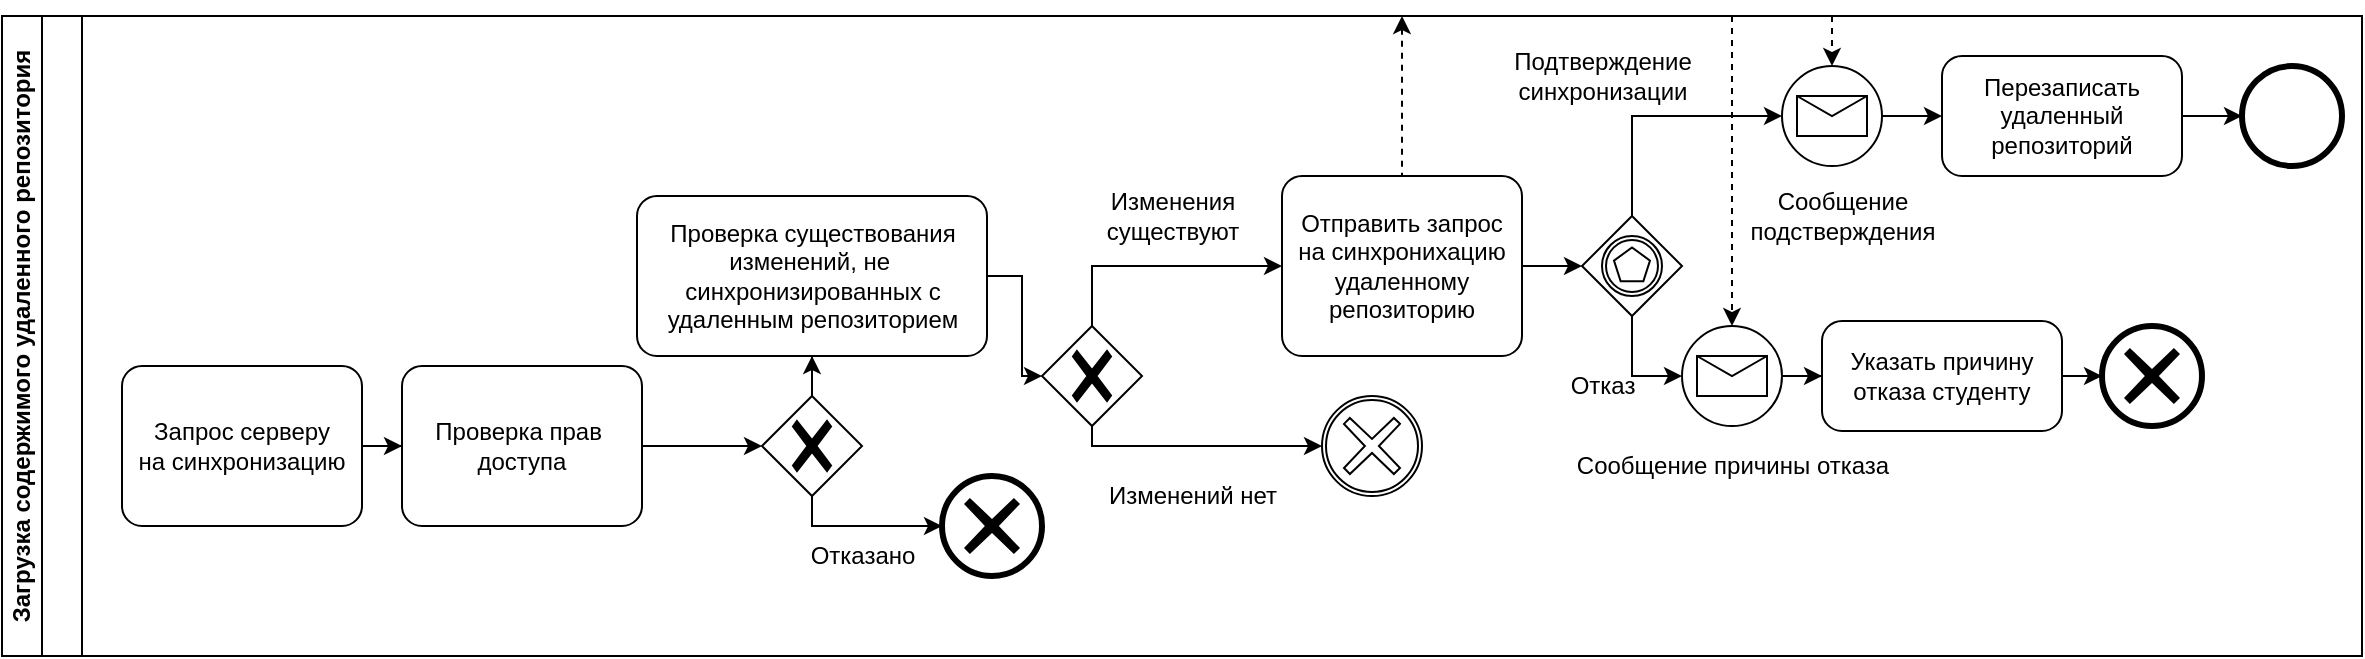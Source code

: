 <mxfile version="24.6.4" type="device">
  <diagram name="Страница — 1" id="T83xzV8yWxuntDXLBeNQ">
    <mxGraphModel dx="1364" dy="843" grid="1" gridSize="10" guides="1" tooltips="1" connect="1" arrows="1" fold="1" page="1" pageScale="1" pageWidth="1027" pageHeight="1169" math="0" shadow="0">
      <root>
        <mxCell id="0" />
        <mxCell id="1" parent="0" />
        <mxCell id="o3Q_CnFmKM4m5-AXHLZn-1" value="Загрузка содержимого удаленного репозитория" style="swimlane;html=1;childLayout=stackLayout;resizeParent=1;resizeParentMax=0;horizontal=0;startSize=20;horizontalStack=0;whiteSpace=wrap;" vertex="1" parent="1">
          <mxGeometry x="170" y="80" width="1180" height="320" as="geometry" />
        </mxCell>
        <mxCell id="o3Q_CnFmKM4m5-AXHLZn-2" value="" style="swimlane;html=1;startSize=20;horizontal=0;" vertex="1" parent="o3Q_CnFmKM4m5-AXHLZn-1">
          <mxGeometry x="20" width="1160" height="320" as="geometry" />
        </mxCell>
        <mxCell id="o3Q_CnFmKM4m5-AXHLZn-3" value="" style="points=[[0.25,0.25,0],[0.5,0,0],[0.75,0.25,0],[1,0.5,0],[0.75,0.75,0],[0.5,1,0],[0.25,0.75,0],[0,0.5,0]];shape=mxgraph.bpmn.gateway2;html=1;verticalLabelPosition=bottom;labelBackgroundColor=#ffffff;verticalAlign=top;align=center;perimeter=rhombusPerimeter;outlineConnect=0;outline=none;symbol=none;gwType=exclusive;" vertex="1" parent="o3Q_CnFmKM4m5-AXHLZn-2">
          <mxGeometry x="360" y="190" width="50" height="50" as="geometry" />
        </mxCell>
        <mxCell id="o3Q_CnFmKM4m5-AXHLZn-4" value="" style="points=[[0.145,0.145,0],[0.5,0,0],[0.855,0.145,0],[1,0.5,0],[0.855,0.855,0],[0.5,1,0],[0.145,0.855,0],[0,0.5,0]];shape=mxgraph.bpmn.event;html=1;verticalLabelPosition=bottom;labelBackgroundColor=#ffffff;verticalAlign=top;align=center;perimeter=ellipsePerimeter;outlineConnect=0;aspect=fixed;outline=end;symbol=cancel;" vertex="1" parent="o3Q_CnFmKM4m5-AXHLZn-2">
          <mxGeometry x="450" y="230" width="50" height="50" as="geometry" />
        </mxCell>
        <mxCell id="o3Q_CnFmKM4m5-AXHLZn-5" style="edgeStyle=orthogonalEdgeStyle;rounded=0;orthogonalLoop=1;jettySize=auto;html=1;entryX=0;entryY=0.5;entryDx=0;entryDy=0;entryPerimeter=0;" edge="1" parent="o3Q_CnFmKM4m5-AXHLZn-2" source="o3Q_CnFmKM4m5-AXHLZn-3" target="o3Q_CnFmKM4m5-AXHLZn-4">
          <mxGeometry relative="1" as="geometry">
            <Array as="points">
              <mxPoint x="385" y="255" />
            </Array>
          </mxGeometry>
        </mxCell>
        <mxCell id="o3Q_CnFmKM4m5-AXHLZn-6" value="Отказано" style="text;html=1;align=center;verticalAlign=middle;resizable=0;points=[];autosize=1;strokeColor=none;fillColor=none;" vertex="1" parent="o3Q_CnFmKM4m5-AXHLZn-2">
          <mxGeometry x="370" y="255" width="80" height="30" as="geometry" />
        </mxCell>
        <mxCell id="o3Q_CnFmKM4m5-AXHLZn-7" style="edgeStyle=orthogonalEdgeStyle;rounded=0;orthogonalLoop=1;jettySize=auto;html=1;entryX=0;entryY=0.5;entryDx=0;entryDy=0;entryPerimeter=0;" edge="1" parent="o3Q_CnFmKM4m5-AXHLZn-2" source="o3Q_CnFmKM4m5-AXHLZn-8" target="o3Q_CnFmKM4m5-AXHLZn-22">
          <mxGeometry relative="1" as="geometry">
            <mxPoint x="650" y="120" as="targetPoint" />
            <Array as="points">
              <mxPoint x="525" y="125" />
            </Array>
          </mxGeometry>
        </mxCell>
        <mxCell id="o3Q_CnFmKM4m5-AXHLZn-8" value="" style="points=[[0.25,0.25,0],[0.5,0,0],[0.75,0.25,0],[1,0.5,0],[0.75,0.75,0],[0.5,1,0],[0.25,0.75,0],[0,0.5,0]];shape=mxgraph.bpmn.gateway2;html=1;verticalLabelPosition=bottom;labelBackgroundColor=#ffffff;verticalAlign=top;align=center;perimeter=rhombusPerimeter;outlineConnect=0;outline=none;symbol=none;gwType=exclusive;" vertex="1" parent="o3Q_CnFmKM4m5-AXHLZn-2">
          <mxGeometry x="500" y="155" width="50" height="50" as="geometry" />
        </mxCell>
        <mxCell id="o3Q_CnFmKM4m5-AXHLZn-9" style="edgeStyle=orthogonalEdgeStyle;rounded=0;orthogonalLoop=1;jettySize=auto;html=1;" edge="1" parent="o3Q_CnFmKM4m5-AXHLZn-2" source="o3Q_CnFmKM4m5-AXHLZn-8">
          <mxGeometry relative="1" as="geometry">
            <mxPoint x="640" y="215" as="targetPoint" />
            <Array as="points">
              <mxPoint x="525" y="215" />
            </Array>
          </mxGeometry>
        </mxCell>
        <mxCell id="o3Q_CnFmKM4m5-AXHLZn-10" value="&lt;span style=&quot;text-wrap: nowrap;&quot;&gt;Запрос серверу&lt;/span&gt;&lt;br style=&quot;text-wrap: nowrap;&quot;&gt;&lt;span style=&quot;text-wrap: nowrap;&quot;&gt;на синхронизацию&lt;/span&gt;" style="points=[[0.25,0,0],[0.5,0,0],[0.75,0,0],[1,0.25,0],[1,0.5,0],[1,0.75,0],[0.75,1,0],[0.5,1,0],[0.25,1,0],[0,0.75,0],[0,0.5,0],[0,0.25,0]];shape=mxgraph.bpmn.task;whiteSpace=wrap;rectStyle=rounded;size=10;html=1;container=1;expand=0;collapsible=0;taskMarker=abstract;" vertex="1" parent="o3Q_CnFmKM4m5-AXHLZn-2">
          <mxGeometry x="40" y="175" width="120" height="80" as="geometry" />
        </mxCell>
        <mxCell id="o3Q_CnFmKM4m5-AXHLZn-11" value="&lt;span style=&quot;text-wrap: nowrap;&quot;&gt;Проверка прав&amp;nbsp;&lt;/span&gt;&lt;div&gt;&lt;span style=&quot;text-wrap: nowrap;&quot;&gt;доступа&lt;/span&gt;&lt;/div&gt;" style="points=[[0.25,0,0],[0.5,0,0],[0.75,0,0],[1,0.25,0],[1,0.5,0],[1,0.75,0],[0.75,1,0],[0.5,1,0],[0.25,1,0],[0,0.75,0],[0,0.5,0],[0,0.25,0]];shape=mxgraph.bpmn.task;whiteSpace=wrap;rectStyle=rounded;size=10;html=1;container=1;expand=0;collapsible=0;taskMarker=abstract;" vertex="1" parent="o3Q_CnFmKM4m5-AXHLZn-2">
          <mxGeometry x="180" y="175" width="120" height="80" as="geometry" />
        </mxCell>
        <mxCell id="o3Q_CnFmKM4m5-AXHLZn-12" value="&lt;span style=&quot;text-wrap: nowrap;&quot;&gt;Проверка существования&lt;/span&gt;&lt;div&gt;&lt;span style=&quot;background-color: initial; text-wrap: nowrap;&quot;&gt;изменений,&amp;nbsp;&lt;/span&gt;&lt;span style=&quot;background-color: initial; text-wrap: nowrap;&quot;&gt;не&amp;nbsp;&lt;/span&gt;&lt;div&gt;&lt;span style=&quot;text-wrap: nowrap;&quot;&gt;синхронизированных с&lt;/span&gt;&lt;br style=&quot;text-wrap: nowrap;&quot;&gt;&lt;span style=&quot;text-wrap: nowrap;&quot;&gt;удаленным репозиторием&lt;/span&gt;&lt;/div&gt;&lt;/div&gt;" style="points=[[0.25,0,0],[0.5,0,0],[0.75,0,0],[1,0.25,0],[1,0.5,0],[1,0.75,0],[0.75,1,0],[0.5,1,0],[0.25,1,0],[0,0.75,0],[0,0.5,0],[0,0.25,0]];shape=mxgraph.bpmn.task;whiteSpace=wrap;rectStyle=rounded;size=10;html=1;container=1;expand=0;collapsible=0;taskMarker=abstract;" vertex="1" parent="o3Q_CnFmKM4m5-AXHLZn-2">
          <mxGeometry x="297.5" y="90" width="175" height="80" as="geometry" />
        </mxCell>
        <mxCell id="o3Q_CnFmKM4m5-AXHLZn-13" style="edgeStyle=orthogonalEdgeStyle;rounded=0;orthogonalLoop=1;jettySize=auto;html=1;entryX=0;entryY=0.5;entryDx=0;entryDy=0;entryPerimeter=0;" edge="1" parent="o3Q_CnFmKM4m5-AXHLZn-2" source="o3Q_CnFmKM4m5-AXHLZn-11" target="o3Q_CnFmKM4m5-AXHLZn-3">
          <mxGeometry relative="1" as="geometry" />
        </mxCell>
        <mxCell id="o3Q_CnFmKM4m5-AXHLZn-14" style="edgeStyle=orthogonalEdgeStyle;rounded=0;orthogonalLoop=1;jettySize=auto;html=1;entryX=0.5;entryY=1;entryDx=0;entryDy=0;entryPerimeter=0;" edge="1" parent="o3Q_CnFmKM4m5-AXHLZn-2" source="o3Q_CnFmKM4m5-AXHLZn-3" target="o3Q_CnFmKM4m5-AXHLZn-12">
          <mxGeometry relative="1" as="geometry" />
        </mxCell>
        <mxCell id="o3Q_CnFmKM4m5-AXHLZn-15" style="edgeStyle=orthogonalEdgeStyle;rounded=0;orthogonalLoop=1;jettySize=auto;html=1;entryX=0;entryY=0.5;entryDx=0;entryDy=0;entryPerimeter=0;" edge="1" parent="o3Q_CnFmKM4m5-AXHLZn-2" source="o3Q_CnFmKM4m5-AXHLZn-12" target="o3Q_CnFmKM4m5-AXHLZn-8">
          <mxGeometry relative="1" as="geometry">
            <Array as="points">
              <mxPoint x="490" y="130" />
              <mxPoint x="490" y="180" />
            </Array>
          </mxGeometry>
        </mxCell>
        <mxCell id="o3Q_CnFmKM4m5-AXHLZn-16" value="Изменения&lt;div&gt;существуют&lt;/div&gt;" style="text;html=1;align=center;verticalAlign=middle;resizable=0;points=[];autosize=1;strokeColor=none;fillColor=none;" vertex="1" parent="o3Q_CnFmKM4m5-AXHLZn-2">
          <mxGeometry x="520" y="80" width="90" height="40" as="geometry" />
        </mxCell>
        <mxCell id="o3Q_CnFmKM4m5-AXHLZn-17" value="Изменений нет" style="text;html=1;align=center;verticalAlign=middle;resizable=0;points=[];autosize=1;strokeColor=none;fillColor=none;" vertex="1" parent="o3Q_CnFmKM4m5-AXHLZn-2">
          <mxGeometry x="520" y="225" width="110" height="30" as="geometry" />
        </mxCell>
        <mxCell id="o3Q_CnFmKM4m5-AXHLZn-18" style="edgeStyle=orthogonalEdgeStyle;rounded=0;orthogonalLoop=1;jettySize=auto;html=1;entryX=0;entryY=0.5;entryDx=0;entryDy=0;entryPerimeter=0;" edge="1" parent="o3Q_CnFmKM4m5-AXHLZn-2" source="o3Q_CnFmKM4m5-AXHLZn-10" target="o3Q_CnFmKM4m5-AXHLZn-11">
          <mxGeometry relative="1" as="geometry" />
        </mxCell>
        <mxCell id="o3Q_CnFmKM4m5-AXHLZn-27" value="" style="points=[[0.145,0.145,0],[0.5,0,0],[0.855,0.145,0],[1,0.5,0],[0.855,0.855,0],[0.5,1,0],[0.145,0.855,0],[0,0.5,0]];shape=mxgraph.bpmn.event;html=1;verticalLabelPosition=bottom;labelBackgroundColor=#ffffff;verticalAlign=top;align=center;perimeter=ellipsePerimeter;outlineConnect=0;aspect=fixed;outline=boundInt;symbol=cancel;" vertex="1" parent="o3Q_CnFmKM4m5-AXHLZn-2">
          <mxGeometry x="640" y="190" width="50" height="50" as="geometry" />
        </mxCell>
        <mxCell id="o3Q_CnFmKM4m5-AXHLZn-22" value="&lt;span style=&quot;text-wrap: nowrap;&quot;&gt;Отправить запрос&lt;/span&gt;&lt;div&gt;&lt;span style=&quot;text-wrap: nowrap;&quot;&gt;на синхронихацию&lt;/span&gt;&lt;/div&gt;&lt;div&gt;&lt;span style=&quot;text-wrap: nowrap;&quot;&gt;удаленному&lt;/span&gt;&lt;/div&gt;&lt;div&gt;&lt;span style=&quot;text-wrap: nowrap;&quot;&gt;репозиторию&lt;/span&gt;&lt;/div&gt;" style="points=[[0.25,0,0],[0.5,0,0],[0.75,0,0],[1,0.25,0],[1,0.5,0],[1,0.75,0],[0.75,1,0],[0.5,1,0],[0.25,1,0],[0,0.75,0],[0,0.5,0],[0,0.25,0]];shape=mxgraph.bpmn.task;whiteSpace=wrap;rectStyle=rounded;size=10;html=1;container=1;expand=0;collapsible=0;taskMarker=abstract;" vertex="1" parent="o3Q_CnFmKM4m5-AXHLZn-2">
          <mxGeometry x="620" y="80" width="120" height="90" as="geometry" />
        </mxCell>
        <mxCell id="o3Q_CnFmKM4m5-AXHLZn-25" value="" style="endArrow=none;dashed=1;html=1;rounded=0;entryX=0.5;entryY=0;entryDx=0;entryDy=0;entryPerimeter=0;startArrow=classic;startFill=1;" edge="1" parent="o3Q_CnFmKM4m5-AXHLZn-2" target="o3Q_CnFmKM4m5-AXHLZn-22">
          <mxGeometry width="50" height="50" relative="1" as="geometry">
            <mxPoint x="680" as="sourcePoint" />
            <mxPoint x="480" y="210" as="targetPoint" />
          </mxGeometry>
        </mxCell>
        <mxCell id="o3Q_CnFmKM4m5-AXHLZn-26" style="edgeStyle=orthogonalEdgeStyle;rounded=0;orthogonalLoop=1;jettySize=auto;html=1;entryX=0;entryY=0.5;entryDx=0;entryDy=0;entryPerimeter=0;" edge="1" parent="o3Q_CnFmKM4m5-AXHLZn-2" source="o3Q_CnFmKM4m5-AXHLZn-22">
          <mxGeometry relative="1" as="geometry">
            <mxPoint x="770" y="125" as="targetPoint" />
          </mxGeometry>
        </mxCell>
        <mxCell id="o3Q_CnFmKM4m5-AXHLZn-30" value="" style="points=[[0.25,0.25,0],[0.5,0,0],[0.75,0.25,0],[1,0.5,0],[0.75,0.75,0],[0.5,1,0],[0.25,0.75,0],[0,0.5,0]];shape=mxgraph.bpmn.gateway2;html=1;verticalLabelPosition=bottom;labelBackgroundColor=#ffffff;verticalAlign=top;align=center;perimeter=rhombusPerimeter;outlineConnect=0;outline=boundInt;symbol=multiple;" vertex="1" parent="o3Q_CnFmKM4m5-AXHLZn-2">
          <mxGeometry x="770" y="100" width="50" height="50" as="geometry" />
        </mxCell>
        <mxCell id="o3Q_CnFmKM4m5-AXHLZn-31" value="Отказ" style="text;html=1;align=center;verticalAlign=middle;resizable=0;points=[];autosize=1;strokeColor=none;fillColor=none;" vertex="1" parent="o3Q_CnFmKM4m5-AXHLZn-2">
          <mxGeometry x="750" y="170" width="60" height="30" as="geometry" />
        </mxCell>
        <mxCell id="o3Q_CnFmKM4m5-AXHLZn-32" value="" style="points=[[0.145,0.145,0],[0.5,0,0],[0.855,0.145,0],[1,0.5,0],[0.855,0.855,0],[0.5,1,0],[0.145,0.855,0],[0,0.5,0]];shape=mxgraph.bpmn.event;html=1;verticalLabelPosition=bottom;labelBackgroundColor=#ffffff;verticalAlign=top;align=center;perimeter=ellipsePerimeter;outlineConnect=0;aspect=fixed;outline=standard;symbol=message;" vertex="1" parent="o3Q_CnFmKM4m5-AXHLZn-2">
          <mxGeometry x="820" y="155" width="50" height="50" as="geometry" />
        </mxCell>
        <mxCell id="o3Q_CnFmKM4m5-AXHLZn-33" value="" style="edgeStyle=orthogonalEdgeStyle;rounded=0;orthogonalLoop=1;jettySize=auto;html=1;entryX=0;entryY=0.5;entryDx=0;entryDy=0;entryPerimeter=0;" edge="1" parent="o3Q_CnFmKM4m5-AXHLZn-2" source="o3Q_CnFmKM4m5-AXHLZn-30" target="o3Q_CnFmKM4m5-AXHLZn-32">
          <mxGeometry relative="1" as="geometry">
            <mxPoint x="1060" y="260" as="targetPoint" />
            <mxPoint x="985" y="230" as="sourcePoint" />
            <Array as="points" />
          </mxGeometry>
        </mxCell>
        <mxCell id="o3Q_CnFmKM4m5-AXHLZn-34" value="Сообщение причины отказа" style="text;html=1;align=center;verticalAlign=middle;resizable=0;points=[];autosize=1;strokeColor=none;fillColor=none;" vertex="1" parent="o3Q_CnFmKM4m5-AXHLZn-2">
          <mxGeometry x="755" y="210" width="180" height="30" as="geometry" />
        </mxCell>
        <mxCell id="o3Q_CnFmKM4m5-AXHLZn-35" value="&lt;span style=&quot;text-wrap: nowrap;&quot;&gt;Перезаписать&lt;/span&gt;&lt;div&gt;&lt;span style=&quot;text-wrap: nowrap;&quot;&gt;удаленный&lt;/span&gt;&lt;/div&gt;&lt;div&gt;&lt;span style=&quot;text-wrap: nowrap;&quot;&gt;репозиторий&lt;/span&gt;&lt;/div&gt;" style="points=[[0.25,0,0],[0.5,0,0],[0.75,0,0],[1,0.25,0],[1,0.5,0],[1,0.75,0],[0.75,1,0],[0.5,1,0],[0.25,1,0],[0,0.75,0],[0,0.5,0],[0,0.25,0]];shape=mxgraph.bpmn.task;whiteSpace=wrap;rectStyle=rounded;size=10;html=1;container=1;expand=0;collapsible=0;taskMarker=abstract;" vertex="1" parent="o3Q_CnFmKM4m5-AXHLZn-2">
          <mxGeometry x="950" y="20" width="120" height="60" as="geometry" />
        </mxCell>
        <mxCell id="o3Q_CnFmKM4m5-AXHLZn-36" value="&lt;span style=&quot;text-wrap: nowrap;&quot;&gt;Указать причину&lt;/span&gt;&lt;div&gt;&lt;span style=&quot;text-wrap: nowrap;&quot;&gt;отказа студенту&lt;/span&gt;&lt;/div&gt;" style="points=[[0.25,0,0],[0.5,0,0],[0.75,0,0],[1,0.25,0],[1,0.5,0],[1,0.75,0],[0.75,1,0],[0.5,1,0],[0.25,1,0],[0,0.75,0],[0,0.5,0],[0,0.25,0]];shape=mxgraph.bpmn.task;whiteSpace=wrap;rectStyle=rounded;size=10;html=1;container=1;expand=0;collapsible=0;taskMarker=abstract;" vertex="1" parent="o3Q_CnFmKM4m5-AXHLZn-2">
          <mxGeometry x="890" y="152.5" width="120" height="55" as="geometry" />
        </mxCell>
        <mxCell id="o3Q_CnFmKM4m5-AXHLZn-37" style="edgeStyle=orthogonalEdgeStyle;rounded=0;orthogonalLoop=1;jettySize=auto;html=1;entryX=0;entryY=0.5;entryDx=0;entryDy=0;entryPerimeter=0;" edge="1" parent="o3Q_CnFmKM4m5-AXHLZn-2" source="o3Q_CnFmKM4m5-AXHLZn-32" target="o3Q_CnFmKM4m5-AXHLZn-36">
          <mxGeometry relative="1" as="geometry" />
        </mxCell>
        <mxCell id="o3Q_CnFmKM4m5-AXHLZn-38" value="" style="points=[[0.145,0.145,0],[0.5,0,0],[0.855,0.145,0],[1,0.5,0],[0.855,0.855,0],[0.5,1,0],[0.145,0.855,0],[0,0.5,0]];shape=mxgraph.bpmn.event;html=1;verticalLabelPosition=bottom;labelBackgroundColor=#ffffff;verticalAlign=top;align=center;perimeter=ellipsePerimeter;outlineConnect=0;aspect=fixed;outline=end;symbol=cancel;" vertex="1" parent="o3Q_CnFmKM4m5-AXHLZn-2">
          <mxGeometry x="1030" y="155" width="50" height="50" as="geometry" />
        </mxCell>
        <mxCell id="o3Q_CnFmKM4m5-AXHLZn-39" style="edgeStyle=orthogonalEdgeStyle;rounded=0;orthogonalLoop=1;jettySize=auto;html=1;entryX=0;entryY=0.5;entryDx=0;entryDy=0;entryPerimeter=0;" edge="1" parent="o3Q_CnFmKM4m5-AXHLZn-2" source="o3Q_CnFmKM4m5-AXHLZn-36" target="o3Q_CnFmKM4m5-AXHLZn-38">
          <mxGeometry relative="1" as="geometry" />
        </mxCell>
        <mxCell id="o3Q_CnFmKM4m5-AXHLZn-40" value="" style="points=[[0.145,0.145,0],[0.5,0,0],[0.855,0.145,0],[1,0.5,0],[0.855,0.855,0],[0.5,1,0],[0.145,0.855,0],[0,0.5,0]];shape=mxgraph.bpmn.event;html=1;verticalLabelPosition=bottom;labelBackgroundColor=#ffffff;verticalAlign=top;align=center;perimeter=ellipsePerimeter;outlineConnect=0;aspect=fixed;outline=standard;symbol=message;" vertex="1" parent="o3Q_CnFmKM4m5-AXHLZn-2">
          <mxGeometry x="870" y="25" width="50" height="50" as="geometry" />
        </mxCell>
        <mxCell id="o3Q_CnFmKM4m5-AXHLZn-41" value="Сообщение&lt;div&gt;подстверждения&lt;/div&gt;" style="text;html=1;align=center;verticalAlign=middle;resizable=0;points=[];autosize=1;strokeColor=none;fillColor=none;" vertex="1" parent="o3Q_CnFmKM4m5-AXHLZn-2">
          <mxGeometry x="840" y="80" width="120" height="40" as="geometry" />
        </mxCell>
        <mxCell id="o3Q_CnFmKM4m5-AXHLZn-42" style="edgeStyle=orthogonalEdgeStyle;rounded=0;orthogonalLoop=1;jettySize=auto;html=1;entryX=0;entryY=0.5;entryDx=0;entryDy=0;entryPerimeter=0;" edge="1" parent="o3Q_CnFmKM4m5-AXHLZn-2" source="o3Q_CnFmKM4m5-AXHLZn-30" target="o3Q_CnFmKM4m5-AXHLZn-40">
          <mxGeometry relative="1" as="geometry">
            <Array as="points">
              <mxPoint x="795" y="50" />
            </Array>
          </mxGeometry>
        </mxCell>
        <mxCell id="o3Q_CnFmKM4m5-AXHLZn-43" style="edgeStyle=orthogonalEdgeStyle;rounded=0;orthogonalLoop=1;jettySize=auto;html=1;entryX=0;entryY=0.5;entryDx=0;entryDy=0;entryPerimeter=0;" edge="1" parent="o3Q_CnFmKM4m5-AXHLZn-2" source="o3Q_CnFmKM4m5-AXHLZn-40" target="o3Q_CnFmKM4m5-AXHLZn-35">
          <mxGeometry relative="1" as="geometry" />
        </mxCell>
        <mxCell id="o3Q_CnFmKM4m5-AXHLZn-44" value="" style="points=[[0.145,0.145,0],[0.5,0,0],[0.855,0.145,0],[1,0.5,0],[0.855,0.855,0],[0.5,1,0],[0.145,0.855,0],[0,0.5,0]];shape=mxgraph.bpmn.event;html=1;verticalLabelPosition=bottom;labelBackgroundColor=#ffffff;verticalAlign=top;align=center;perimeter=ellipsePerimeter;outlineConnect=0;aspect=fixed;outline=end;symbol=terminate2;" vertex="1" parent="o3Q_CnFmKM4m5-AXHLZn-2">
          <mxGeometry x="1100" y="25" width="50" height="50" as="geometry" />
        </mxCell>
        <mxCell id="o3Q_CnFmKM4m5-AXHLZn-45" style="edgeStyle=orthogonalEdgeStyle;rounded=0;orthogonalLoop=1;jettySize=auto;html=1;entryX=0;entryY=0.5;entryDx=0;entryDy=0;entryPerimeter=0;" edge="1" parent="o3Q_CnFmKM4m5-AXHLZn-2" source="o3Q_CnFmKM4m5-AXHLZn-35" target="o3Q_CnFmKM4m5-AXHLZn-44">
          <mxGeometry relative="1" as="geometry" />
        </mxCell>
        <mxCell id="o3Q_CnFmKM4m5-AXHLZn-46" value="Подтверждение&lt;div&gt;синхронизации&lt;/div&gt;" style="text;html=1;align=center;verticalAlign=middle;resizable=0;points=[];autosize=1;strokeColor=none;fillColor=none;" vertex="1" parent="o3Q_CnFmKM4m5-AXHLZn-2">
          <mxGeometry x="725" y="10" width="110" height="40" as="geometry" />
        </mxCell>
        <mxCell id="o3Q_CnFmKM4m5-AXHLZn-47" value="" style="endArrow=classic;dashed=1;html=1;rounded=0;entryX=0.5;entryY=0;entryDx=0;entryDy=0;entryPerimeter=0;endFill=1;" edge="1" parent="o3Q_CnFmKM4m5-AXHLZn-2" target="o3Q_CnFmKM4m5-AXHLZn-32">
          <mxGeometry width="50" height="50" relative="1" as="geometry">
            <mxPoint x="845" as="sourcePoint" />
            <mxPoint x="600" y="210" as="targetPoint" />
          </mxGeometry>
        </mxCell>
        <mxCell id="o3Q_CnFmKM4m5-AXHLZn-48" value="" style="endArrow=classic;dashed=1;html=1;rounded=0;entryX=0.5;entryY=0;entryDx=0;entryDy=0;entryPerimeter=0;endFill=1;" edge="1" parent="o3Q_CnFmKM4m5-AXHLZn-2" target="o3Q_CnFmKM4m5-AXHLZn-40">
          <mxGeometry width="50" height="50" relative="1" as="geometry">
            <mxPoint x="895" as="sourcePoint" />
            <mxPoint x="855" y="165" as="targetPoint" />
          </mxGeometry>
        </mxCell>
      </root>
    </mxGraphModel>
  </diagram>
</mxfile>
